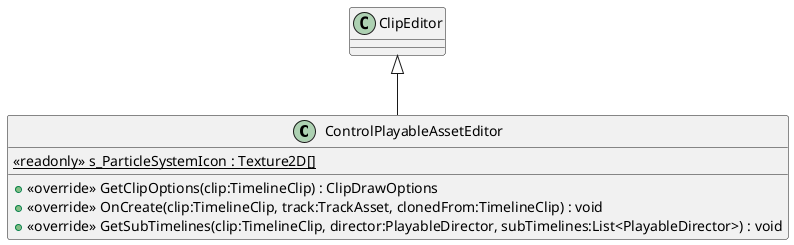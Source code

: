 @startuml
class ControlPlayableAssetEditor {
    {static} <<readonly>> s_ParticleSystemIcon : Texture2D[]
    + <<override>> GetClipOptions(clip:TimelineClip) : ClipDrawOptions
    + <<override>> OnCreate(clip:TimelineClip, track:TrackAsset, clonedFrom:TimelineClip) : void
    + <<override>> GetSubTimelines(clip:TimelineClip, director:PlayableDirector, subTimelines:List<PlayableDirector>) : void
}
ClipEditor <|-- ControlPlayableAssetEditor
@enduml
